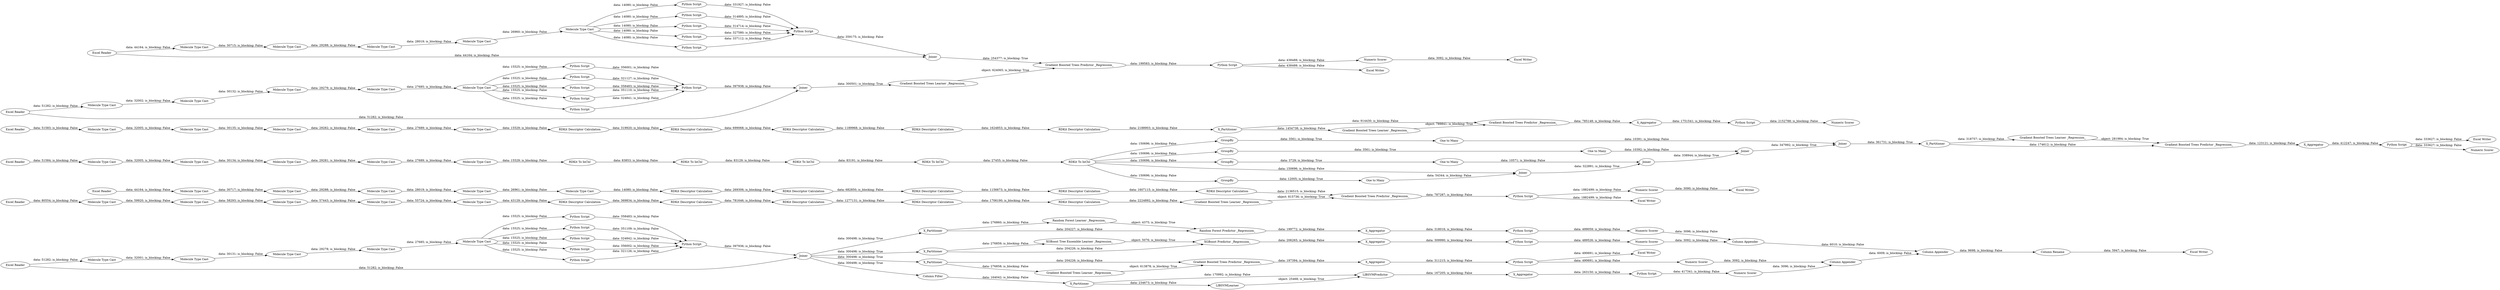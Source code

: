 digraph {
	"5587437205484329563_266" [label="Column Appender"]
	"-3382243572181927264_3" [label="Molecule Type Cast"]
	"-6162320064642309939_302" [label="Excel Reader"]
	"-7520892643695546782_893" [label="Gradient Boosted Trees Learner _Regression_"]
	"5587437205484329563_755" [label="Excel Writer"]
	"5587437205484329563_749" [label=X_Aggregator]
	"-2354134569161239035_150" [label="Python Script"]
	"8501858798789209133_263" [label="One to Many"]
	"6689830299655937297_10" [label="RDKit To InChI"]
	"5587437205484329563_264" [label="Python Script"]
	"5244548394300934855_3" [label="Molecule Type Cast"]
	"8501858798789209133_280" [label=Joiner]
	"-1077314541354568257_3" [label="Molecule Type Cast"]
	"-2354134569161239035_146" [label="Python Script"]
	"-1777795092385365291_6" [label="Molecule Type Cast"]
	"7701366228521932044_150" [label="Python Script"]
	"5587437205484329563_754" [label="Column Filter"]
	"-4495976477809386846_3" [label="Molecule Type Cast"]
	"5099134662612946549_3" [label="Molecule Type Cast"]
	"-6162320064642309939_310" [label="Excel Reader"]
	"5587437205484329563_744" [label=X_Partitioner]
	"-1777795092385365291_7" [label="Molecule Type Cast"]
	"5587437205484329563_267" [label="Column Appender"]
	"8501858798789209133_284" [label="One to Many"]
	"-6162320064642309939_307" [label="Numeric Scorer"]
	"5587437205484329563_743" [label=X_Aggregator]
	"5587437205484329563_265" [label="Numeric Scorer"]
	"5587437205484329563_269" [label="Column Rename"]
	"-7520892643695546782_257" [label="Python Script"]
	"8501858798789209133_265" [label=GroupBy]
	"-6162320064642309939_304" [label="Gradient Boosted Trees Predictor _Regression_"]
	"-3502217058133851283_741" [label="RDKit Descriptor Calculation"]
	"5587437205484329563_263" [label="Gradient Boosted Trees Predictor _Regression_"]
	"-7520892643695546782_905" [label="Excel Writer"]
	"-6162320064642309939_280" [label="Excel Reader"]
	"6689830299655937297_11" [label="RDKit To InChI"]
	"-6162320064642309939_305" [label="Python Script"]
	"-1733661253592798885_150" [label="Python Script"]
	"-7520892643695546782_688" [label="Numeric Scorer"]
	"-3382243572181927264_7" [label="Molecule Type Cast"]
	"6689830299655937297_13" [label="RDKit To InChI"]
	"-7520892643695546782_890" [label="Excel Reader"]
	"-2354134569161239035_149" [label="Python Script"]
	"-7520892643695546782_263" [label="Gradient Boosted Trees Predictor _Regression_"]
	"-7520892643695546782_295" [label="Gradient Boosted Trees Learner _Regression_"]
	"-6162320064642309939_296" [label="Gradient Boosted Trees Learner _Regression_"]
	"8501858798789209133_281" [label=Joiner]
	"-7520892643695546782_894" [label="Gradient Boosted Trees Predictor _Regression_"]
	"5587437205484329563_742" [label=X_Partitioner]
	"-1777795092385365291_3" [label="Molecule Type Cast"]
	"-1733661253592798885_148" [label="Python Script"]
	"-3502217058133851283_742" [label="RDKit Descriptor Calculation"]
	"-6162320064642309939_277" [label="Numeric Scorer"]
	"5587437205484329563_746" [label=X_Partitioner]
	"-4495976477809386846_4" [label="Molecule Type Cast"]
	"8501858798789209133_262" [label=GroupBy]
	"-3502217058133851283_744" [label="RDKit Descriptor Calculation"]
	"-7520892643695546782_896" [label="Numeric Scorer"]
	"-7283779866026716274_742" [label="RDKit Descriptor Calculation"]
	"5587437205484329563_255" [label="Random Forest Predictor _Regression_"]
	"5587437205484329563_168" [label="Python Script"]
	"5587437205484329563_257" [label="Python Script"]
	"-4495976477809386846_7" [label="Molecule Type Cast"]
	"7701366228521932044_146" [label="Python Script"]
	"-3382243572181927264_4" [label="Molecule Type Cast"]
	"-7520892643695546782_895" [label=X_Partitioner]
	"-3382243572181927264_6" [label="Molecule Type Cast"]
	"5587437205484329563_750" [label="Gradient Boosted Trees Learner _Regression_"]
	"8501858798789209133_264" [label="One to Many"]
	"-6162320064642309939_297" [label="Excel Writer"]
	"5099134662612946549_4" [label="Molecule Type Cast"]
	"5587437205484329563_261" [label="Numeric Scorer"]
	"5587437205484329563_254" [label="Random Forest Learner _Regression_"]
	"-1733661253592798885_147" [label="Python Script"]
	"7701366228521932044_147" [label="Python Script"]
	"-7283779866026716274_740" [label="RDKit Descriptor Calculation"]
	"-2354134569161239035_148" [label="Python Script"]
	"5587437205484329563_256" [label="Numeric Scorer"]
	"5244548394300934855_4" [label="Molecule Type Cast"]
	"-4495976477809386846_5" [label="Molecule Type Cast"]
	"-6162320064642309939_299" [label=Joiner]
	"5099134662612946549_6" [label="Molecule Type Cast"]
	"7701366228521932044_149" [label="Python Script"]
	"-1077314541354568257_7" [label="Molecule Type Cast"]
	"-2354134569161239035_147" [label="Python Script"]
	"5587437205484329563_268" [label="Column Appender"]
	"8501858798789209133_283" [label=GroupBy]
	"5587437205484329563_752" [label=Joiner]
	"5587437205484329563_751" [label="Excel Writer"]
	"-7520892643695546782_904" [label="Python Script"]
	"-1777795092385365291_4" [label="Molecule Type Cast"]
	"1968249514552643217_741" [label="RDKit Descriptor Calculation"]
	"1968249514552643217_743" [label="RDKit Descriptor Calculation"]
	"-6162320064642309939_298" [label=Joiner]
	"6689830299655937297_4" [label="Molecule Type Cast"]
	"-7283779866026716274_743" [label="RDKit Descriptor Calculation"]
	"5244548394300934855_5" [label="Molecule Type Cast"]
	"6689830299655937297_3" [label="Molecule Type Cast"]
	"6689830299655937297_12" [label="RDKit To InChI"]
	"-6162320064642309939_308" [label="Excel Writer"]
	"-1077314541354568257_4" [label="Molecule Type Cast"]
	"5099134662612946549_5" [label="Molecule Type Cast"]
	"-6162320064642309939_303" [label="Gradient Boosted Trees Learner _Regression_"]
	"-6162320064642309939_300" [label="Excel Writer"]
	"8501858798789209133_266" [label=GroupBy]
	"5587437205484329563_258" [label=LIBSVMLearner]
	"-7520892643695546782_240" [label="Excel Reader"]
	"5099134662612946549_7" [label="Molecule Type Cast"]
	"-2354134569161239035_162" [label="Python Script"]
	"8501858798789209133_282" [label=Joiner]
	"1968249514552643217_740" [label="RDKit Descriptor Calculation"]
	"-6162320064642309939_306" [label="Excel Writer"]
	"5587437205484329563_235" [label="XGBoost Predictor _Regression_"]
	"6689830299655937297_5" [label="Molecule Type Cast"]
	"5587437205484329563_240" [label="Excel Reader"]
	"5587437205484329563_259" [label=LIBSVMPredictor]
	"-1077314541354568257_5" [label="Molecule Type Cast"]
	"5244548394300934855_7" [label="Molecule Type Cast"]
	"-6162320064642309939_283" [label="Python Script"]
	"7701366228521932044_148" [label="Python Script"]
	"6689830299655937297_6" [label="Molecule Type Cast"]
	"-1777795092385365291_5" [label="Molecule Type Cast"]
	"1968249514552643217_744" [label="RDKit Descriptor Calculation"]
	"-7520892643695546782_739" [label=X_Aggregator]
	"6689830299655937297_9" [label="Molecule Type Cast"]
	"-6162320064642309939_240" [label="Excel Reader"]
	"-1733661253592798885_162" [label="Python Script"]
	"7701366228521932044_162" [label="Python Script"]
	"8501858798789209133_279" [label=Joiner]
	"8501858798789209133_267" [label="One to Many"]
	"-1077314541354568257_6" [label="Molecule Type Cast"]
	"5244548394300934855_6" [label="Molecule Type Cast"]
	"-7520892643695546782_689" [label=X_Partitioner]
	"-3502217058133851283_743" [label="RDKit Descriptor Calculation"]
	"-7283779866026716274_744" [label="RDKit Descriptor Calculation"]
	"-7283779866026716274_741" [label="RDKit Descriptor Calculation"]
	"-1733661253592798885_146" [label="Python Script"]
	"6689830299655937297_14" [label="RDKit To InChI"]
	"-4495976477809386846_6" [label="Molecule Type Cast"]
	"5587437205484329563_747" [label=X_Aggregator]
	"-3382243572181927264_5" [label="Molecule Type Cast"]
	"-1733661253592798885_149" [label="Python Script"]
	"-7520892643695546782_892" [label=X_Aggregator]
	"5587437205484329563_748" [label=X_Partitioner]
	"5587437205484329563_745" [label=X_Aggregator]
	"5587437205484329563_260" [label="Python Script"]
	"5587437205484329563_238" [label="XGBoost Tree Ensemble Learner _Regression_"]
	"1968249514552643217_742" [label="RDKit Descriptor Calculation"]
	"-3502217058133851283_740" [label="RDKit Descriptor Calculation"]
	"-6162320064642309939_286" [label="Gradient Boosted Trees Predictor _Regression_"]
	"5587437205484329563_237" [label="Numeric Scorer"]
	"8501858798789209133_279" -> "8501858798789209133_280" [label="data: 322891; is_blocking: True"]
	"-1733661253592798885_147" -> "-1733661253592798885_150" [label="data: 321127; is_blocking: False"]
	"5587437205484329563_267" -> "5587437205484329563_268" [label="data: 6009; is_blocking: False"]
	"5587437205484329563_748" -> "5587437205484329563_263" [label="data: 204226; is_blocking: False"]
	"1968249514552643217_741" -> "1968249514552643217_742" [label="data: 682850; is_blocking: False"]
	"5587437205484329563_746" -> "5587437205484329563_258" [label="data: 234673; is_blocking: False"]
	"-6162320064642309939_280" -> "-6162320064642309939_299" [label="data: 44164; is_blocking: False"]
	"5587437205484329563_744" -> "5587437205484329563_254" [label="data: 276860; is_blocking: False"]
	"-7520892643695546782_240" -> "5244548394300934855_3" [label="data: 51583; is_blocking: False"]
	"6689830299655937297_11" -> "6689830299655937297_13" [label="data: 83129; is_blocking: False"]
	"8501858798789209133_282" -> "-7520892643695546782_895" [label="data: 361731; is_blocking: True"]
	"-3382243572181927264_3" -> "-3382243572181927264_4" [label="data: 59920; is_blocking: False"]
	"5587437205484329563_746" -> "5587437205484329563_259" [label="data: 170992; is_blocking: False"]
	"-4495976477809386846_7" -> "-2354134569161239035_148" [label="data: 15525; is_blocking: False"]
	"5587437205484329563_749" -> "5587437205484329563_264" [label="data: 311215; is_blocking: False"]
	"-4495976477809386846_7" -> "-2354134569161239035_162" [label="data: 15525; is_blocking: False"]
	"5587437205484329563_268" -> "5587437205484329563_269" [label="data: 9698; is_blocking: False"]
	"8501858798789209133_281" -> "8501858798789209133_282" [label="data: 347992; is_blocking: True"]
	"-2354134569161239035_147" -> "-2354134569161239035_150" [label="data: 321126; is_blocking: False"]
	"-6162320064642309939_305" -> "-6162320064642309939_306" [label="data: 1882499; is_blocking: False"]
	"-1733661253592798885_146" -> "-1733661253592798885_150" [label="data: 351110; is_blocking: False"]
	"5587437205484329563_263" -> "5587437205484329563_749" [label="data: 197394; is_blocking: False"]
	"7701366228521932044_147" -> "7701366228521932044_150" [label="data: 314895; is_blocking: False"]
	"-4495976477809386846_7" -> "-2354134569161239035_147" [label="data: 15525; is_blocking: False"]
	"-7520892643695546782_689" -> "-7520892643695546782_263" [label="data: 914430; is_blocking: False"]
	"5587437205484329563_748" -> "5587437205484329563_750" [label="data: 276858; is_blocking: False"]
	"1968249514552643217_742" -> "1968249514552643217_743" [label="data: 1156673; is_blocking: False"]
	"5587437205484329563_237" -> "5587437205484329563_266" [label="data: 3092; is_blocking: False"]
	"5099134662612946549_6" -> "5099134662612946549_7" [label="data: 26961; is_blocking: False"]
	"-6162320064642309939_240" -> "-6162320064642309939_298" [label="data: 51282; is_blocking: False"]
	"6689830299655937297_3" -> "6689830299655937297_4" [label="data: 32005; is_blocking: False"]
	"6689830299655937297_14" -> "8501858798789209133_262" [label="data: 150696; is_blocking: False"]
	"-1733661253592798885_148" -> "-1733661253592798885_150" [label="data: 356001; is_blocking: False"]
	"-7520892643695546782_689" -> "-7520892643695546782_295" [label="data: 1454738; is_blocking: False"]
	"-3502217058133851283_743" -> "-3502217058133851283_744" [label="data: 1706190; is_blocking: False"]
	"5587437205484329563_261" -> "5587437205484329563_267" [label="data: 3096; is_blocking: False"]
	"-6162320064642309939_303" -> "-6162320064642309939_304" [label="object: 815736; is_blocking: True"]
	"6689830299655937297_12" -> "6689830299655937297_14" [label="data: 27455; is_blocking: False"]
	"5587437205484329563_743" -> "5587437205484329563_168" [label="data: 309990; is_blocking: False"]
	"5587437205484329563_240" -> "-4495976477809386846_3" [label="data: 51282; is_blocking: False"]
	"5587437205484329563_752" -> "5587437205484329563_748" [label="data: 300498; is_blocking: True"]
	"-6162320064642309939_283" -> "-6162320064642309939_277" [label="data: 438488; is_blocking: False"]
	"-6162320064642309939_283" -> "-6162320064642309939_297" [label="data: 438488; is_blocking: False"]
	"5587437205484329563_240" -> "5587437205484329563_752" [label="data: 51282; is_blocking: False"]
	"5587437205484329563_744" -> "5587437205484329563_255" [label="data: 204227; is_blocking: False"]
	"5244548394300934855_4" -> "5244548394300934855_5" [label="data: 30135; is_blocking: False"]
	"-7283779866026716274_743" -> "-7283779866026716274_744" [label="data: 1624853; is_blocking: False"]
	"-7520892643695546782_894" -> "-7520892643695546782_892" [label="data: 123121; is_blocking: False"]
	"-1777795092385365291_7" -> "7701366228521932044_147" [label="data: 14080; is_blocking: False"]
	"-7283779866026716274_741" -> "-7283779866026716274_742" [label="data: 699068; is_blocking: False"]
	"5099134662612946549_7" -> "1968249514552643217_740" [label="data: 14080; is_blocking: False"]
	"-1777795092385365291_5" -> "-1777795092385365291_6" [label="data: 28019; is_blocking: False"]
	"-6162320064642309939_302" -> "-3382243572181927264_3" [label="data: 80554; is_blocking: False"]
	"-1777795092385365291_7" -> "7701366228521932044_149" [label="data: 14080; is_blocking: False"]
	"-3382243572181927264_4" -> "-3382243572181927264_5" [label="data: 58293; is_blocking: False"]
	"-1777795092385365291_7" -> "7701366228521932044_146" [label="data: 14080; is_blocking: False"]
	"8501858798789209133_263" -> "8501858798789209133_279" [label="data: 54344; is_blocking: False"]
	"-3502217058133851283_744" -> "-6162320064642309939_303" [label="data: 2224892; is_blocking: False"]
	"8501858798789209133_284" -> "8501858798789209133_282" [label="data: 10391; is_blocking: False"]
	"1968249514552643217_744" -> "-6162320064642309939_304" [label="data: 2136515; is_blocking: False"]
	"5587437205484329563_752" -> "5587437205484329563_744" [label="data: 300498; is_blocking: True"]
	"6689830299655937297_9" -> "6689830299655937297_10" [label="data: 15529; is_blocking: False"]
	"-2354134569161239035_150" -> "5587437205484329563_752" [label="data: 397936; is_blocking: False"]
	"8501858798789209133_266" -> "8501858798789209133_267" [label="data: 3561; is_blocking: True"]
	"-3502217058133851283_742" -> "-3502217058133851283_743" [label="data: 1277131; is_blocking: False"]
	"8501858798789209133_265" -> "8501858798789209133_264" [label="data: 3729; is_blocking: True"]
	"5587437205484329563_745" -> "5587437205484329563_257" [label="data: 318016; is_blocking: False"]
	"5587437205484329563_168" -> "5587437205484329563_237" [label="data: 489526; is_blocking: False"]
	"-1777795092385365291_4" -> "-1777795092385365291_5" [label="data: 29288; is_blocking: False"]
	"5587437205484329563_256" -> "5587437205484329563_266" [label="data: 3096; is_blocking: False"]
	"6689830299655937297_13" -> "6689830299655937297_12" [label="data: 83191; is_blocking: False"]
	"5587437205484329563_265" -> "5587437205484329563_267" [label="data: 3092; is_blocking: False"]
	"8501858798789209133_262" -> "8501858798789209133_263" [label="data: 12005; is_blocking: True"]
	"-6162320064642309939_310" -> "5099134662612946549_3" [label="data: 44164; is_blocking: False"]
	"-3382243572181927264_7" -> "-3502217058133851283_740" [label="data: 43129; is_blocking: False"]
	"5587437205484329563_264" -> "5587437205484329563_755" [label="data: 490691; is_blocking: False"]
	"-1733661253592798885_162" -> "-1733661253592798885_150" [label="data: 358483; is_blocking: False"]
	"-1777795092385365291_3" -> "-1777795092385365291_4" [label="data: 30715; is_blocking: False"]
	"-3382243572181927264_6" -> "-3382243572181927264_7" [label="data: 55724; is_blocking: False"]
	"-1077314541354568257_6" -> "-1077314541354568257_7" [label="data: 27685; is_blocking: False"]
	"-2354134569161239035_149" -> "-2354134569161239035_150" [label="data: 324842; is_blocking: False"]
	"-4495976477809386846_6" -> "-4495976477809386846_7" [label="data: 27685; is_blocking: False"]
	"7701366228521932044_148" -> "7701366228521932044_150" [label="data: 327580; is_blocking: False"]
	"-3502217058133851283_740" -> "-3502217058133851283_741" [label="data: 369834; is_blocking: False"]
	"8501858798789209133_264" -> "8501858798789209133_280" [label="data: 10571; is_blocking: False"]
	"5587437205484329563_754" -> "5587437205484329563_746" [label="data: 164042; is_blocking: False"]
	"-1077314541354568257_7" -> "-1733661253592798885_148" [label="data: 15525; is_blocking: False"]
	"5587437205484329563_238" -> "5587437205484329563_235" [label="object: 5076; is_blocking: True"]
	"-2354134569161239035_162" -> "-2354134569161239035_150" [label="data: 358483; is_blocking: False"]
	"-7520892643695546782_263" -> "-7520892643695546782_739" [label="data: 785148; is_blocking: False"]
	"7701366228521932044_162" -> "7701366228521932044_150" [label="data: 337112; is_blocking: False"]
	"5244548394300934855_7" -> "-7283779866026716274_740" [label="data: 15529; is_blocking: False"]
	"-1777795092385365291_6" -> "-1777795092385365291_7" [label="data: 26960; is_blocking: False"]
	"5587437205484329563_259" -> "5587437205484329563_747" [label="data: 167205; is_blocking: False"]
	"7701366228521932044_149" -> "7701366228521932044_150" [label="data: 314714; is_blocking: False"]
	"-4495976477809386846_3" -> "-4495976477809386846_4" [label="data: 32001; is_blocking: False"]
	"-7520892643695546782_890" -> "6689830299655937297_3" [label="data: 51584; is_blocking: False"]
	"-7520892643695546782_893" -> "-7520892643695546782_894" [label="object: 281984; is_blocking: True"]
	"-2354134569161239035_146" -> "-2354134569161239035_150" [label="data: 351109; is_blocking: False"]
	"8501858798789209133_280" -> "8501858798789209133_281" [label="data: 338944; is_blocking: True"]
	"5587437205484329563_235" -> "5587437205484329563_743" [label="data: 206265; is_blocking: False"]
	"-1077314541354568257_4" -> "-1077314541354568257_5" [label="data: 30132; is_blocking: False"]
	"-1077314541354568257_7" -> "-1733661253592798885_149" [label="data: 15525; is_blocking: False"]
	"-6162320064642309939_304" -> "-6162320064642309939_305" [label="data: 787287; is_blocking: False"]
	"-2354134569161239035_148" -> "-2354134569161239035_150" [label="data: 356002; is_blocking: False"]
	"-1777795092385365291_7" -> "7701366228521932044_148" [label="data: 14080; is_blocking: False"]
	"-7520892643695546782_892" -> "-7520892643695546782_904" [label="data: 412247; is_blocking: False"]
	"5099134662612946549_3" -> "5099134662612946549_4" [label="data: 30717; is_blocking: False"]
	"-1077314541354568257_3" -> "-1077314541354568257_4" [label="data: 32002; is_blocking: False"]
	"1968249514552643217_743" -> "1968249514552643217_744" [label="data: 1607115; is_blocking: False"]
	"-1077314541354568257_7" -> "-1733661253592798885_147" [label="data: 15525; is_blocking: False"]
	"-6162320064642309939_298" -> "-6162320064642309939_296" [label="data: 300501; is_blocking: True"]
	"1968249514552643217_740" -> "1968249514552643217_741" [label="data: 269306; is_blocking: False"]
	"5587437205484329563_752" -> "5587437205484329563_742" [label="data: 300498; is_blocking: True"]
	"-7283779866026716274_742" -> "-7283779866026716274_743" [label="data: 1189968; is_blocking: False"]
	"7701366228521932044_150" -> "-6162320064642309939_299" [label="data: 359175; is_blocking: False"]
	"-6162320064642309939_296" -> "-6162320064642309939_286" [label="object: 624065; is_blocking: True"]
	"-6162320064642309939_240" -> "-1077314541354568257_3" [label="data: 51282; is_blocking: False"]
	"-6162320064642309939_307" -> "-6162320064642309939_308" [label="data: 3090; is_blocking: False"]
	"-7283779866026716274_744" -> "-7520892643695546782_689" [label="data: 2188903; is_blocking: False"]
	"-7520892643695546782_904" -> "-7520892643695546782_896" [label="data: 333627; is_blocking: False"]
	"5587437205484329563_750" -> "5587437205484329563_263" [label="object: 613878; is_blocking: True"]
	"5587437205484329563_747" -> "5587437205484329563_260" [label="data: 263150; is_blocking: False"]
	"6689830299655937297_14" -> "8501858798789209133_266" [label="data: 150696; is_blocking: False"]
	"-7520892643695546782_895" -> "-7520892643695546782_893" [label="data: 318757; is_blocking: False"]
	"6689830299655937297_10" -> "6689830299655937297_11" [label="data: 83853; is_blocking: False"]
	"-4495976477809386846_7" -> "-2354134569161239035_149" [label="data: 15525; is_blocking: False"]
	"5587437205484329563_260" -> "5587437205484329563_261" [label="data: 417341; is_blocking: False"]
	"5587437205484329563_266" -> "5587437205484329563_268" [label="data: 6010; is_blocking: False"]
	"-3382243572181927264_5" -> "-3382243572181927264_6" [label="data: 57443; is_blocking: False"]
	"5587437205484329563_742" -> "5587437205484329563_238" [label="data: 276859; is_blocking: False"]
	"-7520892643695546782_895" -> "-7520892643695546782_894" [label="data: 174612; is_blocking: False"]
	"5244548394300934855_5" -> "5244548394300934855_6" [label="data: 29282; is_blocking: False"]
	"-1077314541354568257_7" -> "-1733661253592798885_162" [label="data: 15525; is_blocking: False"]
	"5587437205484329563_255" -> "5587437205484329563_745" [label="data: 199772; is_blocking: False"]
	"-6162320064642309939_299" -> "-6162320064642309939_286" [label="data: 254377; is_blocking: True"]
	"5099134662612946549_4" -> "5099134662612946549_5" [label="data: 29288; is_blocking: False"]
	"-1733661253592798885_150" -> "-6162320064642309939_298" [label="data: 397938; is_blocking: False"]
	"-7520892643695546782_739" -> "-7520892643695546782_257" [label="data: 1751541; is_blocking: False"]
	"-7520892643695546782_257" -> "-7520892643695546782_688" [label="data: 2152788; is_blocking: False"]
	"-1777795092385365291_7" -> "7701366228521932044_162" [label="data: 14080; is_blocking: False"]
	"5587437205484329563_752" -> "5587437205484329563_754" [label="data: 300498; is_blocking: True"]
	"-7283779866026716274_740" -> "-7283779866026716274_741" [label="data: 319920; is_blocking: False"]
	"7701366228521932044_146" -> "7701366228521932044_150" [label="data: 331927; is_blocking: False"]
	"6689830299655937297_14" -> "8501858798789209133_265" [label="data: 150696; is_blocking: False"]
	"6689830299655937297_14" -> "8501858798789209133_279" [label="data: 150696; is_blocking: False"]
	"8501858798789209133_267" -> "8501858798789209133_281" [label="data: 10392; is_blocking: False"]
	"5587437205484329563_254" -> "5587437205484329563_255" [label="object: 4375; is_blocking: True"]
	"-3502217058133851283_741" -> "-3502217058133851283_742" [label="data: 781646; is_blocking: False"]
	"5244548394300934855_6" -> "5244548394300934855_7" [label="data: 27689; is_blocking: False"]
	"-7520892643695546782_904" -> "-7520892643695546782_905" [label="data: 333627; is_blocking: False"]
	"-6162320064642309939_286" -> "-6162320064642309939_283" [label="data: 199583; is_blocking: False"]
	"5587437205484329563_264" -> "5587437205484329563_265" [label="data: 490691; is_blocking: False"]
	"6689830299655937297_6" -> "6689830299655937297_9" [label="data: 27689; is_blocking: False"]
	"-7520892643695546782_295" -> "-7520892643695546782_263" [label="object: 789841; is_blocking: True"]
	"-4495976477809386846_4" -> "-4495976477809386846_5" [label="data: 30131; is_blocking: False"]
	"-4495976477809386846_7" -> "-2354134569161239035_146" [label="data: 15525; is_blocking: False"]
	"-1077314541354568257_5" -> "-1077314541354568257_6" [label="data: 29279; is_blocking: False"]
	"-1733661253592798885_149" -> "-1733661253592798885_150" [label="data: 324841; is_blocking: False"]
	"-1077314541354568257_7" -> "-1733661253592798885_146" [label="data: 15525; is_blocking: False"]
	"6689830299655937297_14" -> "8501858798789209133_283" [label="data: 150696; is_blocking: False"]
	"8501858798789209133_283" -> "8501858798789209133_284" [label="data: 3561; is_blocking: True"]
	"5099134662612946549_5" -> "5099134662612946549_6" [label="data: 28019; is_blocking: False"]
	"5244548394300934855_3" -> "5244548394300934855_4" [label="data: 32005; is_blocking: False"]
	"5587437205484329563_269" -> "5587437205484329563_751" [label="data: 5947; is_blocking: False"]
	"-4495976477809386846_5" -> "-4495976477809386846_6" [label="data: 29278; is_blocking: False"]
	"-6162320064642309939_305" -> "-6162320064642309939_307" [label="data: 1882499; is_blocking: False"]
	"5587437205484329563_257" -> "5587437205484329563_256" [label="data: 499059; is_blocking: False"]
	"6689830299655937297_4" -> "6689830299655937297_5" [label="data: 30134; is_blocking: False"]
	"-6162320064642309939_280" -> "-1777795092385365291_3" [label="data: 44164; is_blocking: False"]
	"5587437205484329563_258" -> "5587437205484329563_259" [label="object: 25468; is_blocking: True"]
	"5587437205484329563_742" -> "5587437205484329563_235" [label="data: 204226; is_blocking: False"]
	"6689830299655937297_5" -> "6689830299655937297_6" [label="data: 29281; is_blocking: False"]
	"-6162320064642309939_277" -> "-6162320064642309939_300" [label="data: 3092; is_blocking: False"]
	rankdir=LR
}
